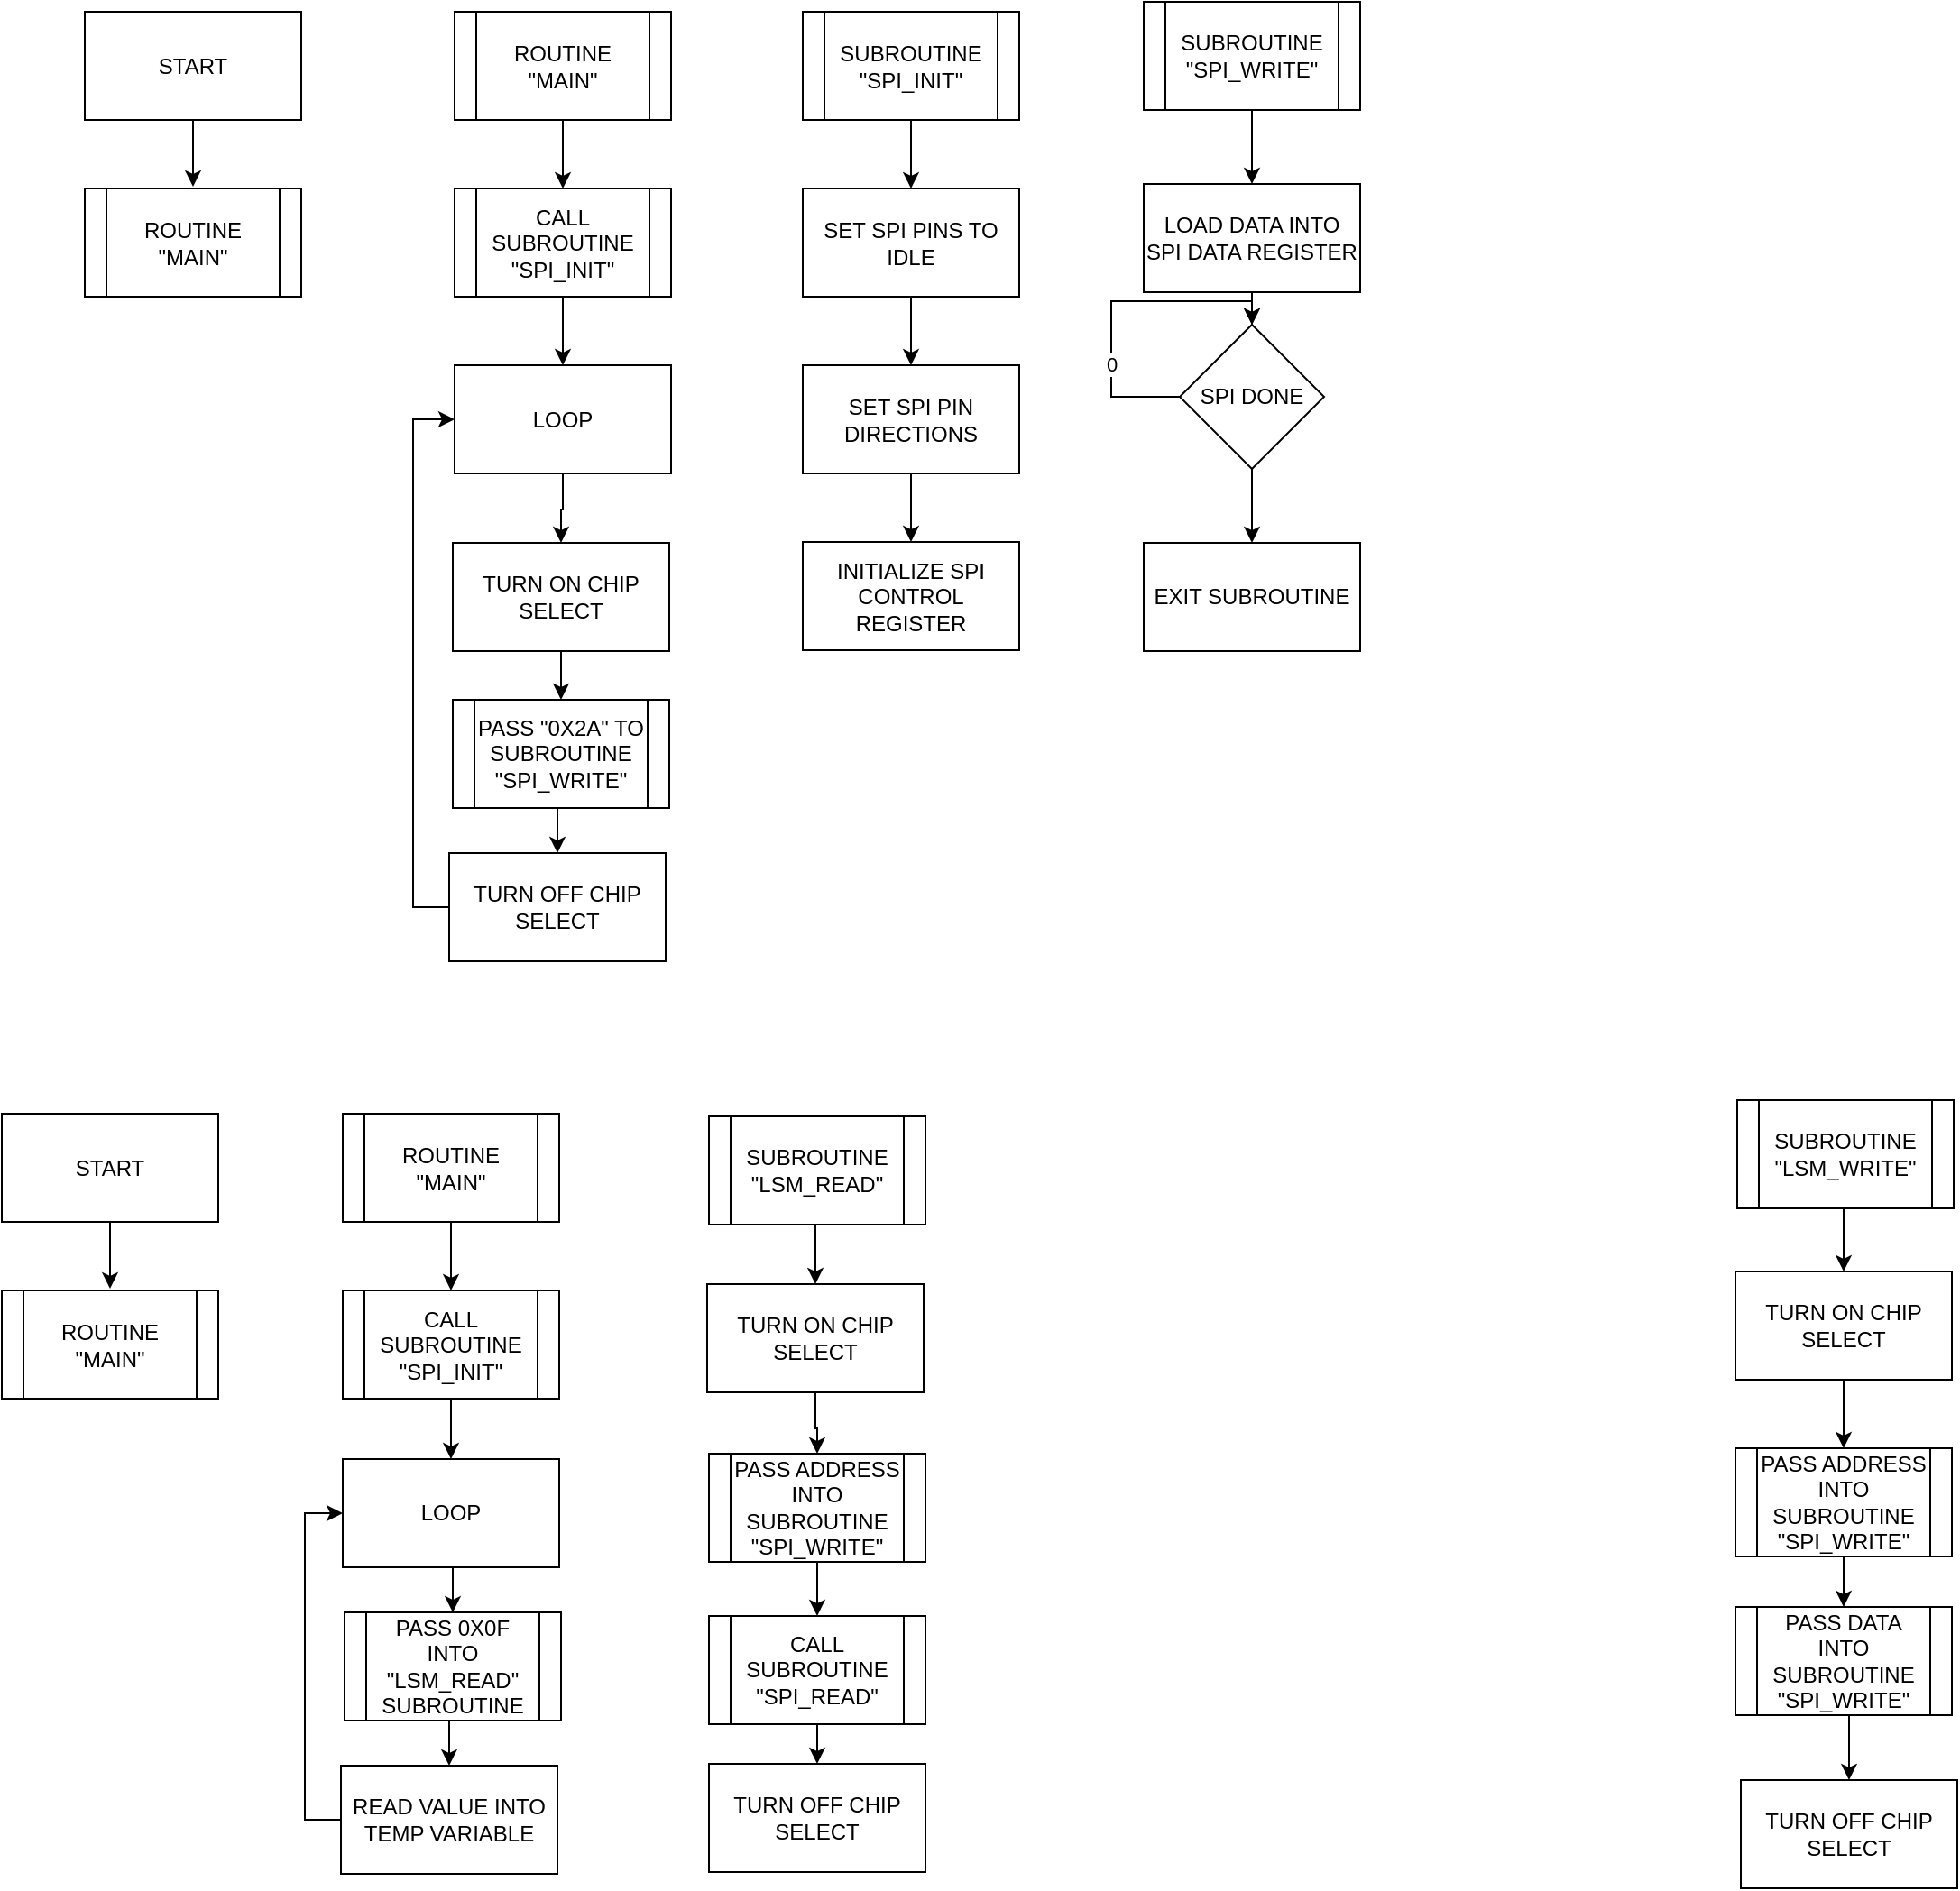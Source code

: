 <mxfile version="21.5.0" type="device">
  <diagram name="Page-1" id="qsa8lmpZ-Dn-6WaB0Kn6">
    <mxGraphModel dx="1033" dy="601" grid="0" gridSize="10" guides="0" tooltips="1" connect="1" arrows="1" fold="1" page="0" pageScale="1" pageWidth="850" pageHeight="1100" math="0" shadow="0">
      <root>
        <mxCell id="0" />
        <mxCell id="1" parent="0" />
        <mxCell id="aVugkzaTR4xHI4REmSyq-4" style="edgeStyle=orthogonalEdgeStyle;rounded=0;orthogonalLoop=1;jettySize=auto;html=1;exitX=0.5;exitY=1;exitDx=0;exitDy=0;entryX=0.5;entryY=0;entryDx=0;entryDy=0;" edge="1" parent="1" source="aVugkzaTR4xHI4REmSyq-2">
          <mxGeometry relative="1" as="geometry">
            <mxPoint x="550" y="236.5" as="targetPoint" />
          </mxGeometry>
        </mxCell>
        <mxCell id="aVugkzaTR4xHI4REmSyq-2" value="START" style="rounded=0;whiteSpace=wrap;html=1;" vertex="1" parent="1">
          <mxGeometry x="490" y="139.5" width="120" height="60" as="geometry" />
        </mxCell>
        <mxCell id="aVugkzaTR4xHI4REmSyq-5" value="ROUTINE &quot;MAIN&quot;" style="shape=process;whiteSpace=wrap;html=1;backgroundOutline=1;" vertex="1" parent="1">
          <mxGeometry x="490" y="237.5" width="120" height="60" as="geometry" />
        </mxCell>
        <mxCell id="aVugkzaTR4xHI4REmSyq-9" style="edgeStyle=orthogonalEdgeStyle;rounded=0;orthogonalLoop=1;jettySize=auto;html=1;exitX=0.5;exitY=1;exitDx=0;exitDy=0;entryX=0.5;entryY=0;entryDx=0;entryDy=0;" edge="1" parent="1" source="aVugkzaTR4xHI4REmSyq-7">
          <mxGeometry relative="1" as="geometry">
            <mxPoint x="755" y="237.5" as="targetPoint" />
          </mxGeometry>
        </mxCell>
        <mxCell id="aVugkzaTR4xHI4REmSyq-7" value="ROUTINE &quot;MAIN&quot;" style="shape=process;whiteSpace=wrap;html=1;backgroundOutline=1;" vertex="1" parent="1">
          <mxGeometry x="695" y="139.5" width="120" height="60" as="geometry" />
        </mxCell>
        <mxCell id="aVugkzaTR4xHI4REmSyq-12" style="edgeStyle=orthogonalEdgeStyle;rounded=0;orthogonalLoop=1;jettySize=auto;html=1;exitX=0.5;exitY=1;exitDx=0;exitDy=0;entryX=0.5;entryY=0;entryDx=0;entryDy=0;" edge="1" parent="1" source="aVugkzaTR4xHI4REmSyq-10" target="aVugkzaTR4xHI4REmSyq-11">
          <mxGeometry relative="1" as="geometry" />
        </mxCell>
        <mxCell id="aVugkzaTR4xHI4REmSyq-10" value="CALL SUBROUTINE &quot;SPI_INIT&quot;" style="shape=process;whiteSpace=wrap;html=1;backgroundOutline=1;" vertex="1" parent="1">
          <mxGeometry x="695" y="237.5" width="120" height="60" as="geometry" />
        </mxCell>
        <mxCell id="aVugkzaTR4xHI4REmSyq-43" value="" style="edgeStyle=orthogonalEdgeStyle;rounded=0;orthogonalLoop=1;jettySize=auto;html=1;" edge="1" parent="1" source="aVugkzaTR4xHI4REmSyq-11" target="aVugkzaTR4xHI4REmSyq-42">
          <mxGeometry relative="1" as="geometry" />
        </mxCell>
        <mxCell id="aVugkzaTR4xHI4REmSyq-11" value="LOOP" style="rounded=0;whiteSpace=wrap;html=1;" vertex="1" parent="1">
          <mxGeometry x="695" y="335.5" width="120" height="60" as="geometry" />
        </mxCell>
        <mxCell id="aVugkzaTR4xHI4REmSyq-48" style="edgeStyle=orthogonalEdgeStyle;rounded=0;orthogonalLoop=1;jettySize=auto;html=1;exitX=0.5;exitY=1;exitDx=0;exitDy=0;entryX=0.5;entryY=0;entryDx=0;entryDy=0;" edge="1" parent="1" source="aVugkzaTR4xHI4REmSyq-13" target="aVugkzaTR4xHI4REmSyq-44">
          <mxGeometry relative="1" as="geometry" />
        </mxCell>
        <mxCell id="aVugkzaTR4xHI4REmSyq-13" value="PASS &quot;0X2A&quot; TO SUBROUTINE &quot;SPI_WRITE&quot;" style="shape=process;whiteSpace=wrap;html=1;backgroundOutline=1;" vertex="1" parent="1">
          <mxGeometry x="694" y="521" width="120" height="60" as="geometry" />
        </mxCell>
        <mxCell id="aVugkzaTR4xHI4REmSyq-18" style="edgeStyle=orthogonalEdgeStyle;rounded=0;orthogonalLoop=1;jettySize=auto;html=1;exitX=0.5;exitY=1;exitDx=0;exitDy=0;" edge="1" parent="1" source="aVugkzaTR4xHI4REmSyq-16" target="aVugkzaTR4xHI4REmSyq-17">
          <mxGeometry relative="1" as="geometry" />
        </mxCell>
        <mxCell id="aVugkzaTR4xHI4REmSyq-16" value="SUBROUTINE &quot;SPI_INIT&quot;" style="shape=process;whiteSpace=wrap;html=1;backgroundOutline=1;" vertex="1" parent="1">
          <mxGeometry x="888" y="139.5" width="120" height="60" as="geometry" />
        </mxCell>
        <mxCell id="aVugkzaTR4xHI4REmSyq-20" style="edgeStyle=orthogonalEdgeStyle;rounded=0;orthogonalLoop=1;jettySize=auto;html=1;exitX=0.5;exitY=1;exitDx=0;exitDy=0;entryX=0.5;entryY=0;entryDx=0;entryDy=0;" edge="1" parent="1" source="aVugkzaTR4xHI4REmSyq-17" target="aVugkzaTR4xHI4REmSyq-19">
          <mxGeometry relative="1" as="geometry" />
        </mxCell>
        <mxCell id="aVugkzaTR4xHI4REmSyq-17" value="SET SPI PINS TO IDLE" style="rounded=0;whiteSpace=wrap;html=1;" vertex="1" parent="1">
          <mxGeometry x="888" y="237.5" width="120" height="60" as="geometry" />
        </mxCell>
        <mxCell id="aVugkzaTR4xHI4REmSyq-38" style="edgeStyle=orthogonalEdgeStyle;rounded=0;orthogonalLoop=1;jettySize=auto;html=1;exitX=0.5;exitY=1;exitDx=0;exitDy=0;" edge="1" parent="1" source="aVugkzaTR4xHI4REmSyq-19" target="aVugkzaTR4xHI4REmSyq-22">
          <mxGeometry relative="1" as="geometry" />
        </mxCell>
        <mxCell id="aVugkzaTR4xHI4REmSyq-19" value="SET SPI PIN DIRECTIONS" style="rounded=0;whiteSpace=wrap;html=1;" vertex="1" parent="1">
          <mxGeometry x="888" y="335.5" width="120" height="60" as="geometry" />
        </mxCell>
        <mxCell id="aVugkzaTR4xHI4REmSyq-22" value="INITIALIZE SPI CONTROL REGISTER" style="rounded=0;whiteSpace=wrap;html=1;" vertex="1" parent="1">
          <mxGeometry x="888" y="433.5" width="120" height="60" as="geometry" />
        </mxCell>
        <mxCell id="aVugkzaTR4xHI4REmSyq-39" style="edgeStyle=orthogonalEdgeStyle;rounded=0;orthogonalLoop=1;jettySize=auto;html=1;exitX=0.5;exitY=1;exitDx=0;exitDy=0;entryX=0.5;entryY=0;entryDx=0;entryDy=0;" edge="1" parent="1" source="aVugkzaTR4xHI4REmSyq-29" target="aVugkzaTR4xHI4REmSyq-33">
          <mxGeometry relative="1" as="geometry" />
        </mxCell>
        <mxCell id="aVugkzaTR4xHI4REmSyq-29" value="SUBROUTINE &quot;SPI_WRITE&quot;" style="shape=process;whiteSpace=wrap;html=1;backgroundOutline=1;" vertex="1" parent="1">
          <mxGeometry x="1077" y="134" width="120" height="60" as="geometry" />
        </mxCell>
        <mxCell id="aVugkzaTR4xHI4REmSyq-32" style="edgeStyle=orthogonalEdgeStyle;rounded=0;orthogonalLoop=1;jettySize=auto;html=1;exitX=0.5;exitY=1;exitDx=0;exitDy=0;entryX=0.5;entryY=0;entryDx=0;entryDy=0;" edge="1" parent="1" source="aVugkzaTR4xHI4REmSyq-33" target="aVugkzaTR4xHI4REmSyq-37">
          <mxGeometry relative="1" as="geometry" />
        </mxCell>
        <mxCell id="aVugkzaTR4xHI4REmSyq-33" value="LOAD DATA INTO SPI DATA REGISTER" style="rounded=0;whiteSpace=wrap;html=1;" vertex="1" parent="1">
          <mxGeometry x="1077" y="235" width="120" height="60" as="geometry" />
        </mxCell>
        <mxCell id="aVugkzaTR4xHI4REmSyq-36" value="0" style="edgeStyle=orthogonalEdgeStyle;rounded=0;orthogonalLoop=1;jettySize=auto;html=1;exitX=0;exitY=0.5;exitDx=0;exitDy=0;entryX=0.5;entryY=0;entryDx=0;entryDy=0;" edge="1" parent="1" source="aVugkzaTR4xHI4REmSyq-37" target="aVugkzaTR4xHI4REmSyq-37">
          <mxGeometry x="-0.386" relative="1" as="geometry">
            <Array as="points">
              <mxPoint x="1059" y="353" />
              <mxPoint x="1059" y="300" />
              <mxPoint x="1137" y="300" />
            </Array>
            <mxPoint as="offset" />
          </mxGeometry>
        </mxCell>
        <mxCell id="aVugkzaTR4xHI4REmSyq-52" value="" style="edgeStyle=orthogonalEdgeStyle;rounded=0;orthogonalLoop=1;jettySize=auto;html=1;" edge="1" parent="1" source="aVugkzaTR4xHI4REmSyq-37" target="aVugkzaTR4xHI4REmSyq-51">
          <mxGeometry relative="1" as="geometry" />
        </mxCell>
        <mxCell id="aVugkzaTR4xHI4REmSyq-37" value="SPI DONE" style="rhombus;whiteSpace=wrap;html=1;" vertex="1" parent="1">
          <mxGeometry x="1097" y="313" width="80" height="80" as="geometry" />
        </mxCell>
        <mxCell id="aVugkzaTR4xHI4REmSyq-47" style="edgeStyle=orthogonalEdgeStyle;rounded=0;orthogonalLoop=1;jettySize=auto;html=1;exitX=0.5;exitY=1;exitDx=0;exitDy=0;entryX=0.5;entryY=0;entryDx=0;entryDy=0;" edge="1" parent="1" source="aVugkzaTR4xHI4REmSyq-42" target="aVugkzaTR4xHI4REmSyq-13">
          <mxGeometry relative="1" as="geometry" />
        </mxCell>
        <mxCell id="aVugkzaTR4xHI4REmSyq-42" value="TURN ON CHIP SELECT" style="rounded=0;whiteSpace=wrap;html=1;" vertex="1" parent="1">
          <mxGeometry x="694" y="434" width="120" height="60" as="geometry" />
        </mxCell>
        <mxCell id="aVugkzaTR4xHI4REmSyq-49" style="edgeStyle=orthogonalEdgeStyle;rounded=0;orthogonalLoop=1;jettySize=auto;html=1;exitX=0;exitY=0.5;exitDx=0;exitDy=0;entryX=0;entryY=0.5;entryDx=0;entryDy=0;" edge="1" parent="1" source="aVugkzaTR4xHI4REmSyq-44" target="aVugkzaTR4xHI4REmSyq-11">
          <mxGeometry relative="1" as="geometry" />
        </mxCell>
        <mxCell id="aVugkzaTR4xHI4REmSyq-44" value="TURN OFF CHIP SELECT" style="rounded=0;whiteSpace=wrap;html=1;" vertex="1" parent="1">
          <mxGeometry x="692" y="606" width="120" height="60" as="geometry" />
        </mxCell>
        <mxCell id="aVugkzaTR4xHI4REmSyq-51" value="EXIT SUBROUTINE" style="whiteSpace=wrap;html=1;" vertex="1" parent="1">
          <mxGeometry x="1077" y="434" width="120" height="60" as="geometry" />
        </mxCell>
        <mxCell id="aVugkzaTR4xHI4REmSyq-53" style="edgeStyle=orthogonalEdgeStyle;rounded=0;orthogonalLoop=1;jettySize=auto;html=1;exitX=0.5;exitY=1;exitDx=0;exitDy=0;entryX=0.5;entryY=0;entryDx=0;entryDy=0;" edge="1" parent="1" source="aVugkzaTR4xHI4REmSyq-54">
          <mxGeometry relative="1" as="geometry">
            <mxPoint x="504" y="847.5" as="targetPoint" />
          </mxGeometry>
        </mxCell>
        <mxCell id="aVugkzaTR4xHI4REmSyq-54" value="START" style="rounded=0;whiteSpace=wrap;html=1;" vertex="1" parent="1">
          <mxGeometry x="444" y="750.5" width="120" height="60" as="geometry" />
        </mxCell>
        <mxCell id="aVugkzaTR4xHI4REmSyq-55" value="ROUTINE &quot;MAIN&quot;" style="shape=process;whiteSpace=wrap;html=1;backgroundOutline=1;" vertex="1" parent="1">
          <mxGeometry x="444" y="848.5" width="120" height="60" as="geometry" />
        </mxCell>
        <mxCell id="aVugkzaTR4xHI4REmSyq-56" style="edgeStyle=orthogonalEdgeStyle;rounded=0;orthogonalLoop=1;jettySize=auto;html=1;exitX=0.5;exitY=1;exitDx=0;exitDy=0;entryX=0.5;entryY=0;entryDx=0;entryDy=0;" edge="1" parent="1" source="aVugkzaTR4xHI4REmSyq-57">
          <mxGeometry relative="1" as="geometry">
            <mxPoint x="693" y="848.5" as="targetPoint" />
          </mxGeometry>
        </mxCell>
        <mxCell id="aVugkzaTR4xHI4REmSyq-57" value="ROUTINE &quot;MAIN&quot;" style="shape=process;whiteSpace=wrap;html=1;backgroundOutline=1;" vertex="1" parent="1">
          <mxGeometry x="633" y="750.5" width="120" height="60" as="geometry" />
        </mxCell>
        <mxCell id="aVugkzaTR4xHI4REmSyq-113" value="" style="edgeStyle=orthogonalEdgeStyle;rounded=0;orthogonalLoop=1;jettySize=auto;html=1;" edge="1" parent="1" source="aVugkzaTR4xHI4REmSyq-59" target="aVugkzaTR4xHI4REmSyq-112">
          <mxGeometry relative="1" as="geometry" />
        </mxCell>
        <mxCell id="aVugkzaTR4xHI4REmSyq-59" value="CALL SUBROUTINE &quot;SPI_INIT&quot;" style="shape=process;whiteSpace=wrap;html=1;backgroundOutline=1;" vertex="1" parent="1">
          <mxGeometry x="633" y="848.5" width="120" height="60" as="geometry" />
        </mxCell>
        <mxCell id="aVugkzaTR4xHI4REmSyq-136" style="edgeStyle=orthogonalEdgeStyle;rounded=0;orthogonalLoop=1;jettySize=auto;html=1;exitX=0.5;exitY=1;exitDx=0;exitDy=0;entryX=0.5;entryY=0;entryDx=0;entryDy=0;" edge="1" parent="1" source="aVugkzaTR4xHI4REmSyq-72" target="aVugkzaTR4xHI4REmSyq-130">
          <mxGeometry relative="1" as="geometry" />
        </mxCell>
        <mxCell id="aVugkzaTR4xHI4REmSyq-72" value="SUBROUTINE &quot;LSM_WRITE&quot;" style="shape=process;whiteSpace=wrap;html=1;backgroundOutline=1;" vertex="1" parent="1">
          <mxGeometry x="1406" y="743" width="120" height="60" as="geometry" />
        </mxCell>
        <mxCell id="aVugkzaTR4xHI4REmSyq-96" style="edgeStyle=orthogonalEdgeStyle;rounded=0;orthogonalLoop=1;jettySize=auto;html=1;exitX=0.5;exitY=1;exitDx=0;exitDy=0;entryX=0.5;entryY=0;entryDx=0;entryDy=0;" edge="1" parent="1" source="aVugkzaTR4xHI4REmSyq-85" target="aVugkzaTR4xHI4REmSyq-92">
          <mxGeometry relative="1" as="geometry" />
        </mxCell>
        <mxCell id="aVugkzaTR4xHI4REmSyq-85" value="SUBROUTINE &quot;LSM_READ&quot;" style="shape=process;whiteSpace=wrap;html=1;backgroundOutline=1;" vertex="1" parent="1">
          <mxGeometry x="836" y="752" width="120" height="60" as="geometry" />
        </mxCell>
        <mxCell id="aVugkzaTR4xHI4REmSyq-124" value="" style="edgeStyle=orthogonalEdgeStyle;rounded=0;orthogonalLoop=1;jettySize=auto;html=1;" edge="1" parent="1" source="aVugkzaTR4xHI4REmSyq-92" target="aVugkzaTR4xHI4REmSyq-123">
          <mxGeometry relative="1" as="geometry" />
        </mxCell>
        <mxCell id="aVugkzaTR4xHI4REmSyq-92" value="TURN ON CHIP SELECT" style="rounded=0;whiteSpace=wrap;html=1;" vertex="1" parent="1">
          <mxGeometry x="835" y="845" width="120" height="60" as="geometry" />
        </mxCell>
        <mxCell id="aVugkzaTR4xHI4REmSyq-105" value="TURN OFF CHIP SELECT" style="whiteSpace=wrap;html=1;rounded=0;" vertex="1" parent="1">
          <mxGeometry x="836" y="1111" width="120" height="60" as="geometry" />
        </mxCell>
        <mxCell id="aVugkzaTR4xHI4REmSyq-118" style="edgeStyle=orthogonalEdgeStyle;rounded=0;orthogonalLoop=1;jettySize=auto;html=1;exitX=0.5;exitY=1;exitDx=0;exitDy=0;entryX=0.5;entryY=0;entryDx=0;entryDy=0;" edge="1" parent="1" source="aVugkzaTR4xHI4REmSyq-112" target="aVugkzaTR4xHI4REmSyq-115">
          <mxGeometry relative="1" as="geometry" />
        </mxCell>
        <mxCell id="aVugkzaTR4xHI4REmSyq-112" value="LOOP" style="whiteSpace=wrap;html=1;" vertex="1" parent="1">
          <mxGeometry x="633" y="942" width="120" height="60" as="geometry" />
        </mxCell>
        <mxCell id="aVugkzaTR4xHI4REmSyq-114" style="edgeStyle=orthogonalEdgeStyle;rounded=0;orthogonalLoop=1;jettySize=auto;html=1;exitX=0.5;exitY=1;exitDx=0;exitDy=0;entryX=0.5;entryY=0;entryDx=0;entryDy=0;" edge="1" parent="1" source="aVugkzaTR4xHI4REmSyq-115" target="aVugkzaTR4xHI4REmSyq-117">
          <mxGeometry relative="1" as="geometry" />
        </mxCell>
        <mxCell id="aVugkzaTR4xHI4REmSyq-115" value="PASS 0X0F INTO &quot;LSM_READ&quot; SUBROUTINE" style="shape=process;whiteSpace=wrap;html=1;backgroundOutline=1;" vertex="1" parent="1">
          <mxGeometry x="634" y="1027" width="120" height="60" as="geometry" />
        </mxCell>
        <mxCell id="aVugkzaTR4xHI4REmSyq-119" style="edgeStyle=orthogonalEdgeStyle;rounded=0;orthogonalLoop=1;jettySize=auto;html=1;exitX=0;exitY=0.5;exitDx=0;exitDy=0;entryX=0;entryY=0.5;entryDx=0;entryDy=0;" edge="1" parent="1" source="aVugkzaTR4xHI4REmSyq-117" target="aVugkzaTR4xHI4REmSyq-112">
          <mxGeometry relative="1" as="geometry" />
        </mxCell>
        <mxCell id="aVugkzaTR4xHI4REmSyq-117" value="READ VALUE INTO TEMP VARIABLE" style="rounded=0;whiteSpace=wrap;html=1;" vertex="1" parent="1">
          <mxGeometry x="632" y="1112" width="120" height="60" as="geometry" />
        </mxCell>
        <mxCell id="aVugkzaTR4xHI4REmSyq-126" value="" style="edgeStyle=orthogonalEdgeStyle;rounded=0;orthogonalLoop=1;jettySize=auto;html=1;" edge="1" parent="1" source="aVugkzaTR4xHI4REmSyq-123" target="aVugkzaTR4xHI4REmSyq-125">
          <mxGeometry relative="1" as="geometry" />
        </mxCell>
        <mxCell id="aVugkzaTR4xHI4REmSyq-123" value="PASS ADDRESS INTO SUBROUTINE &quot;SPI_WRITE&quot;" style="shape=process;whiteSpace=wrap;html=1;backgroundOutline=1;rounded=0;" vertex="1" parent="1">
          <mxGeometry x="836" y="939" width="120" height="60" as="geometry" />
        </mxCell>
        <mxCell id="aVugkzaTR4xHI4REmSyq-128" style="edgeStyle=orthogonalEdgeStyle;rounded=0;orthogonalLoop=1;jettySize=auto;html=1;exitX=0.5;exitY=1;exitDx=0;exitDy=0;entryX=0.5;entryY=0;entryDx=0;entryDy=0;" edge="1" parent="1" source="aVugkzaTR4xHI4REmSyq-125" target="aVugkzaTR4xHI4REmSyq-105">
          <mxGeometry relative="1" as="geometry" />
        </mxCell>
        <mxCell id="aVugkzaTR4xHI4REmSyq-125" value="CALL SUBROUTINE &quot;SPI_READ&quot;" style="shape=process;whiteSpace=wrap;html=1;backgroundOutline=1;rounded=0;" vertex="1" parent="1">
          <mxGeometry x="836" y="1029" width="120" height="60" as="geometry" />
        </mxCell>
        <mxCell id="aVugkzaTR4xHI4REmSyq-129" value="" style="edgeStyle=orthogonalEdgeStyle;rounded=0;orthogonalLoop=1;jettySize=auto;html=1;" edge="1" parent="1" source="aVugkzaTR4xHI4REmSyq-130" target="aVugkzaTR4xHI4REmSyq-133">
          <mxGeometry relative="1" as="geometry" />
        </mxCell>
        <mxCell id="aVugkzaTR4xHI4REmSyq-130" value="TURN ON CHIP SELECT" style="rounded=0;whiteSpace=wrap;html=1;" vertex="1" parent="1">
          <mxGeometry x="1405" y="838" width="120" height="60" as="geometry" />
        </mxCell>
        <mxCell id="aVugkzaTR4xHI4REmSyq-131" value="TURN OFF CHIP SELECT" style="whiteSpace=wrap;html=1;rounded=0;" vertex="1" parent="1">
          <mxGeometry x="1408" y="1120" width="120" height="60" as="geometry" />
        </mxCell>
        <mxCell id="aVugkzaTR4xHI4REmSyq-132" value="" style="edgeStyle=orthogonalEdgeStyle;rounded=0;orthogonalLoop=1;jettySize=auto;html=1;" edge="1" parent="1" source="aVugkzaTR4xHI4REmSyq-133" target="aVugkzaTR4xHI4REmSyq-135">
          <mxGeometry relative="1" as="geometry" />
        </mxCell>
        <mxCell id="aVugkzaTR4xHI4REmSyq-133" value="PASS ADDRESS INTO SUBROUTINE &quot;SPI_WRITE&quot;" style="shape=process;whiteSpace=wrap;html=1;backgroundOutline=1;rounded=0;" vertex="1" parent="1">
          <mxGeometry x="1405" y="936" width="120" height="60" as="geometry" />
        </mxCell>
        <mxCell id="aVugkzaTR4xHI4REmSyq-134" style="edgeStyle=orthogonalEdgeStyle;rounded=0;orthogonalLoop=1;jettySize=auto;html=1;exitX=0.5;exitY=1;exitDx=0;exitDy=0;entryX=0.5;entryY=0;entryDx=0;entryDy=0;" edge="1" parent="1" source="aVugkzaTR4xHI4REmSyq-135" target="aVugkzaTR4xHI4REmSyq-131">
          <mxGeometry relative="1" as="geometry" />
        </mxCell>
        <mxCell id="aVugkzaTR4xHI4REmSyq-135" value="PASS DATA INTO SUBROUTINE &quot;SPI_WRITE&quot;" style="shape=process;whiteSpace=wrap;html=1;backgroundOutline=1;rounded=0;" vertex="1" parent="1">
          <mxGeometry x="1405" y="1024" width="120" height="60" as="geometry" />
        </mxCell>
      </root>
    </mxGraphModel>
  </diagram>
</mxfile>
